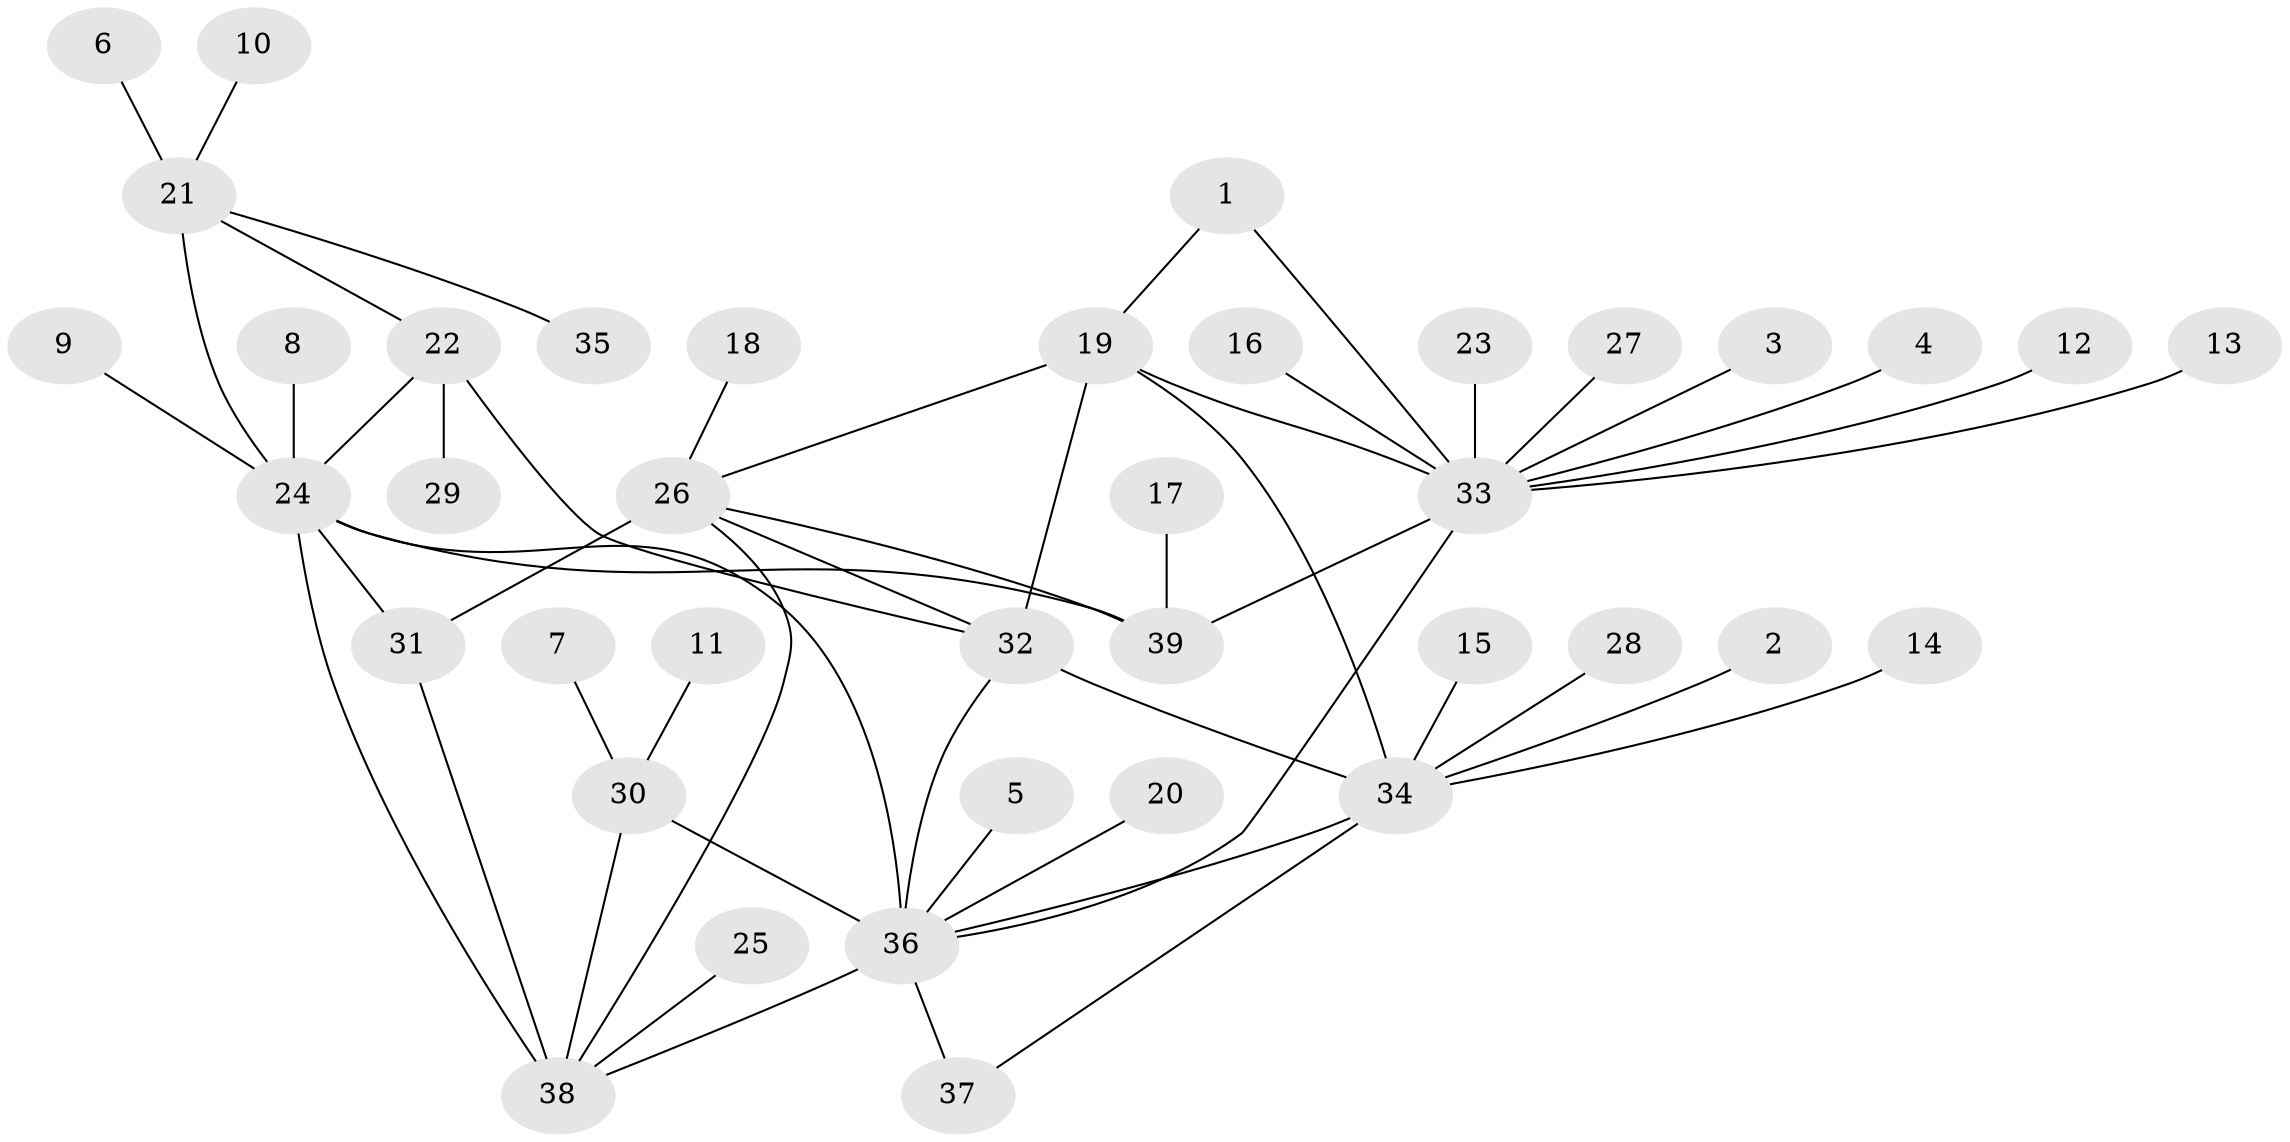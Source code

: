 // original degree distribution, {7: 0.03875968992248062, 12: 0.023255813953488372, 11: 0.015503875968992248, 10: 0.023255813953488372, 8: 0.031007751937984496, 9: 0.06201550387596899, 6: 0.031007751937984496, 5: 0.007751937984496124, 2: 0.11627906976744186, 3: 0.05426356589147287, 1: 0.5968992248062015}
// Generated by graph-tools (version 1.1) at 2025/37/03/04/25 23:37:45]
// undirected, 39 vertices, 53 edges
graph export_dot {
  node [color=gray90,style=filled];
  1;
  2;
  3;
  4;
  5;
  6;
  7;
  8;
  9;
  10;
  11;
  12;
  13;
  14;
  15;
  16;
  17;
  18;
  19;
  20;
  21;
  22;
  23;
  24;
  25;
  26;
  27;
  28;
  29;
  30;
  31;
  32;
  33;
  34;
  35;
  36;
  37;
  38;
  39;
  1 -- 19 [weight=1.0];
  1 -- 33 [weight=1.0];
  2 -- 34 [weight=1.0];
  3 -- 33 [weight=1.0];
  4 -- 33 [weight=1.0];
  5 -- 36 [weight=1.0];
  6 -- 21 [weight=1.0];
  7 -- 30 [weight=1.0];
  8 -- 24 [weight=1.0];
  9 -- 24 [weight=1.0];
  10 -- 21 [weight=1.0];
  11 -- 30 [weight=1.0];
  12 -- 33 [weight=1.0];
  13 -- 33 [weight=1.0];
  14 -- 34 [weight=1.0];
  15 -- 34 [weight=1.0];
  16 -- 33 [weight=1.0];
  17 -- 39 [weight=1.0];
  18 -- 26 [weight=1.0];
  19 -- 26 [weight=1.0];
  19 -- 32 [weight=1.0];
  19 -- 33 [weight=1.0];
  19 -- 34 [weight=4.0];
  20 -- 36 [weight=1.0];
  21 -- 22 [weight=1.0];
  21 -- 24 [weight=4.0];
  21 -- 35 [weight=1.0];
  22 -- 24 [weight=4.0];
  22 -- 29 [weight=1.0];
  22 -- 32 [weight=1.0];
  23 -- 33 [weight=1.0];
  24 -- 31 [weight=1.0];
  24 -- 36 [weight=1.0];
  24 -- 38 [weight=1.0];
  24 -- 39 [weight=1.0];
  25 -- 38 [weight=1.0];
  26 -- 31 [weight=8.0];
  26 -- 32 [weight=1.0];
  26 -- 38 [weight=1.0];
  26 -- 39 [weight=1.0];
  27 -- 33 [weight=1.0];
  28 -- 34 [weight=1.0];
  30 -- 36 [weight=6.0];
  30 -- 38 [weight=2.0];
  31 -- 38 [weight=3.0];
  32 -- 34 [weight=4.0];
  32 -- 36 [weight=1.0];
  33 -- 36 [weight=1.0];
  33 -- 39 [weight=8.0];
  34 -- 36 [weight=1.0];
  34 -- 37 [weight=1.0];
  36 -- 37 [weight=1.0];
  36 -- 38 [weight=3.0];
}
